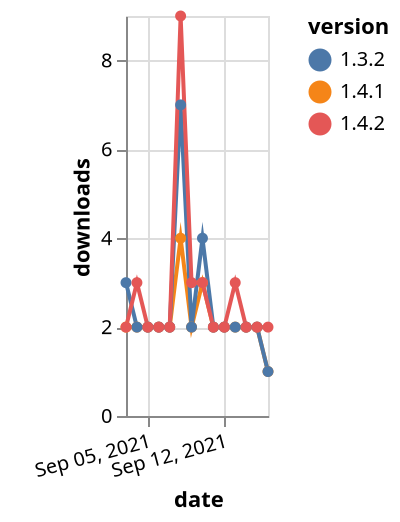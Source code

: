 {"$schema": "https://vega.github.io/schema/vega-lite/v5.json", "description": "A simple bar chart with embedded data.", "data": {"values": [{"date": "2021-09-03", "total": 2213, "delta": 2, "version": "1.4.1"}, {"date": "2021-09-04", "total": 2215, "delta": 2, "version": "1.4.1"}, {"date": "2021-09-05", "total": 2217, "delta": 2, "version": "1.4.1"}, {"date": "2021-09-06", "total": 2219, "delta": 2, "version": "1.4.1"}, {"date": "2021-09-07", "total": 2221, "delta": 2, "version": "1.4.1"}, {"date": "2021-09-08", "total": 2225, "delta": 4, "version": "1.4.1"}, {"date": "2021-09-09", "total": 2227, "delta": 2, "version": "1.4.1"}, {"date": "2021-09-10", "total": 2230, "delta": 3, "version": "1.4.1"}, {"date": "2021-09-11", "total": 2232, "delta": 2, "version": "1.4.1"}, {"date": "2021-09-12", "total": 2234, "delta": 2, "version": "1.4.1"}, {"date": "2021-09-13", "total": 2236, "delta": 2, "version": "1.4.1"}, {"date": "2021-09-14", "total": 2238, "delta": 2, "version": "1.4.1"}, {"date": "2021-09-15", "total": 2240, "delta": 2, "version": "1.4.1"}, {"date": "2021-09-16", "total": 2241, "delta": 1, "version": "1.4.1"}, {"date": "2021-09-03", "total": 3147, "delta": 3, "version": "1.3.2"}, {"date": "2021-09-04", "total": 3149, "delta": 2, "version": "1.3.2"}, {"date": "2021-09-05", "total": 3151, "delta": 2, "version": "1.3.2"}, {"date": "2021-09-06", "total": 3153, "delta": 2, "version": "1.3.2"}, {"date": "2021-09-07", "total": 3155, "delta": 2, "version": "1.3.2"}, {"date": "2021-09-08", "total": 3162, "delta": 7, "version": "1.3.2"}, {"date": "2021-09-09", "total": 3164, "delta": 2, "version": "1.3.2"}, {"date": "2021-09-10", "total": 3168, "delta": 4, "version": "1.3.2"}, {"date": "2021-09-11", "total": 3170, "delta": 2, "version": "1.3.2"}, {"date": "2021-09-12", "total": 3172, "delta": 2, "version": "1.3.2"}, {"date": "2021-09-13", "total": 3174, "delta": 2, "version": "1.3.2"}, {"date": "2021-09-14", "total": 3176, "delta": 2, "version": "1.3.2"}, {"date": "2021-09-15", "total": 3178, "delta": 2, "version": "1.3.2"}, {"date": "2021-09-16", "total": 3179, "delta": 1, "version": "1.3.2"}, {"date": "2021-09-03", "total": 2873, "delta": 2, "version": "1.4.2"}, {"date": "2021-09-04", "total": 2876, "delta": 3, "version": "1.4.2"}, {"date": "2021-09-05", "total": 2878, "delta": 2, "version": "1.4.2"}, {"date": "2021-09-06", "total": 2880, "delta": 2, "version": "1.4.2"}, {"date": "2021-09-07", "total": 2882, "delta": 2, "version": "1.4.2"}, {"date": "2021-09-08", "total": 2891, "delta": 9, "version": "1.4.2"}, {"date": "2021-09-09", "total": 2894, "delta": 3, "version": "1.4.2"}, {"date": "2021-09-10", "total": 2897, "delta": 3, "version": "1.4.2"}, {"date": "2021-09-11", "total": 2899, "delta": 2, "version": "1.4.2"}, {"date": "2021-09-12", "total": 2901, "delta": 2, "version": "1.4.2"}, {"date": "2021-09-13", "total": 2904, "delta": 3, "version": "1.4.2"}, {"date": "2021-09-14", "total": 2906, "delta": 2, "version": "1.4.2"}, {"date": "2021-09-15", "total": 2908, "delta": 2, "version": "1.4.2"}, {"date": "2021-09-16", "total": 2910, "delta": 2, "version": "1.4.2"}]}, "width": "container", "mark": {"type": "line", "point": {"filled": true}}, "encoding": {"x": {"field": "date", "type": "temporal", "timeUnit": "yearmonthdate", "title": "date", "axis": {"labelAngle": -15}}, "y": {"field": "delta", "type": "quantitative", "title": "downloads"}, "color": {"field": "version", "type": "nominal"}, "tooltip": {"field": "delta"}}}